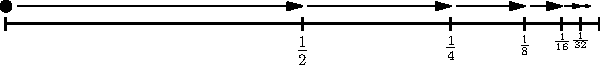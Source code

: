 	size(300);  
    
	draw((0,0)--(100,0),linewidth(1pt));
	draw((0,1)--(0,-1),linewidth(1pt));
	draw((100,1)--(100,-1),linewidth(1pt));
	
	dot((0,3),linewidth(6pt));
	
	draw((2,3)--(50,3),Arrow);
	draw((51,3)--(75,3),Arrow);
	draw((76,3)--(87.5,3),Arrow);
	draw((88.5,3)--(93.75,3),Arrow);
	draw((94.2,3)--(96.875,3),Arrow);
	draw((97.2,3)--(98.4375,3),Arrow);
	
	draw((50,1)--(50,-1),linewidth(1pt));
	label("$\frac{1}{2}$",(50,-1),S);
	draw((75,1)--(75,-1),linewidth(1pt));
	label("$\frac{1}{4}$",(75,-1),S,fontsize(10pt));
	draw((87.5,1)--(87.5,-1),linewidth(1pt));
	label("$\frac{1}{8}$",(87.5,-1),S,fontsize(8pt));
	draw((93.75,1)--(93.75,-1),linewidth(1pt));
	label("$\frac{1}{16}$",(93.75,-1),S,fontsize(6pt));
	draw((96.875,1)--(96.875,-1),linewidth(1pt));
	label("$\frac{1}{32}$",(96.875,-1.1),2S,fontsize(1pt));

	

	
	
